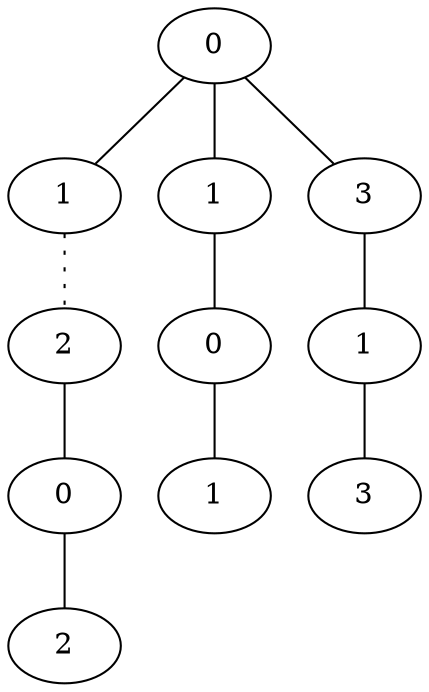 graph {
a0[label=0];
a1[label=1];
a2[label=2];
a3[label=0];
a4[label=2];
a5[label=1];
a6[label=0];
a7[label=1];
a8[label=3];
a9[label=1];
a10[label=3];
a0 -- a1;
a0 -- a5;
a0 -- a8;
a1 -- a2 [style=dotted];
a2 -- a3;
a3 -- a4;
a5 -- a6;
a6 -- a7;
a8 -- a9;
a9 -- a10;
}
